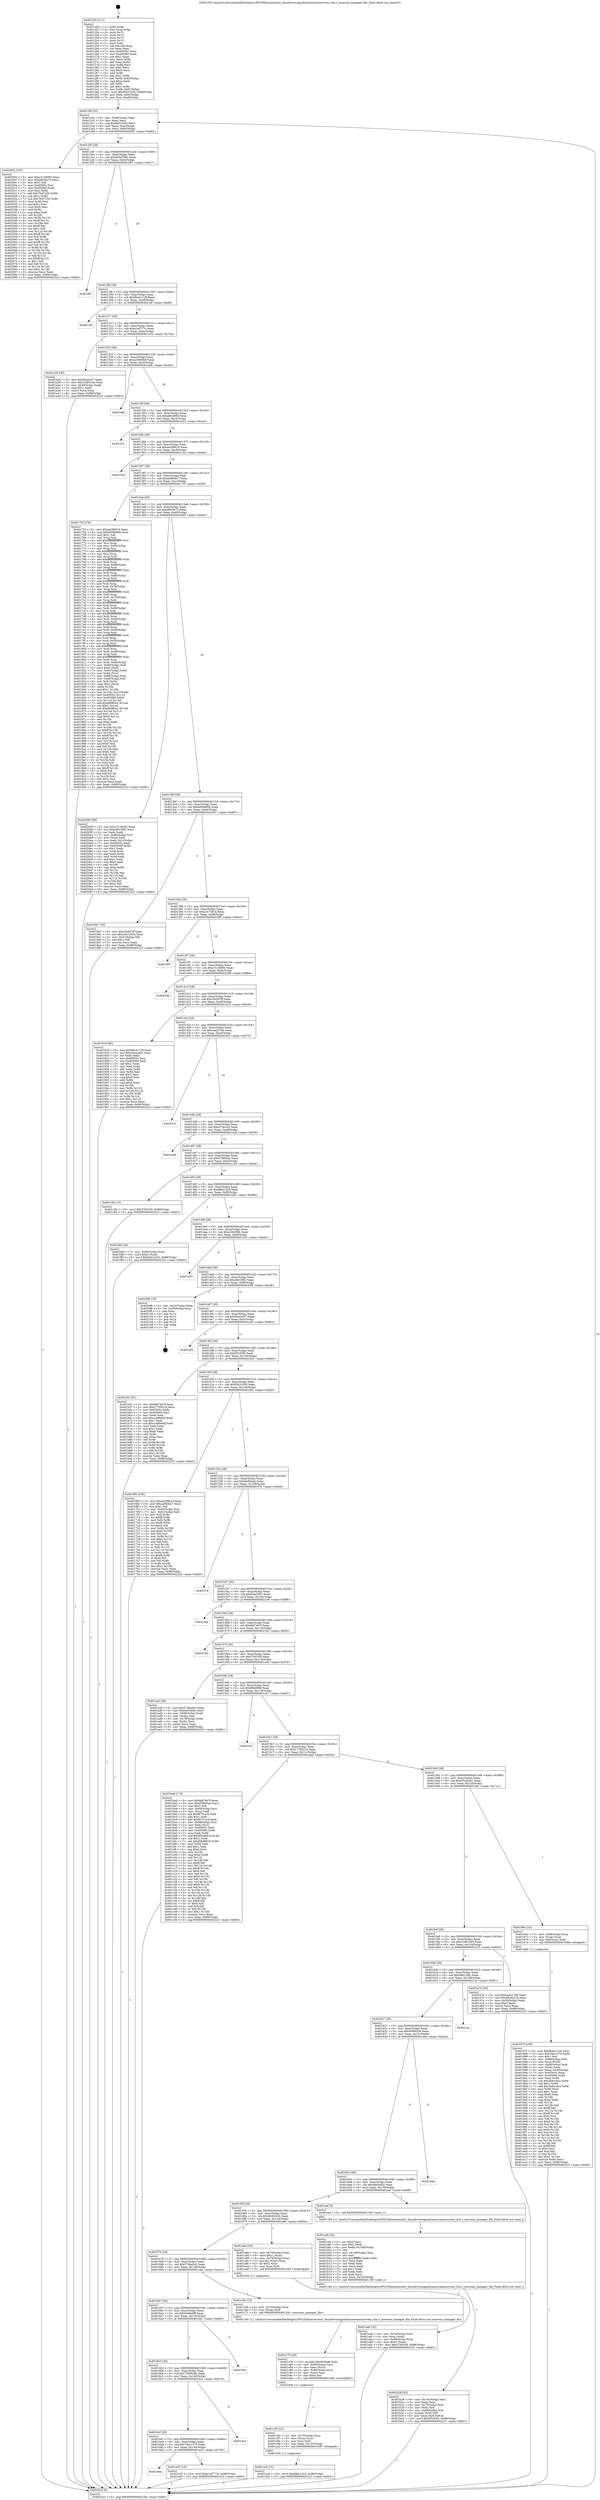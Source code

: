 digraph "0x401250" {
  label = "0x401250 (/mnt/c/Users/mathe/Desktop/tcc/POCII/binaries/extr_linuxdriversgpudrmnouveaunouveau_ttm.c_nouveau_manager_fini_Final-ollvm.out::main(0))"
  labelloc = "t"
  node[shape=record]

  Entry [label="",width=0.3,height=0.3,shape=circle,fillcolor=black,style=filled]
  "0x4012bf" [label="{
     0x4012bf [32]\l
     | [instrs]\l
     &nbsp;&nbsp;0x4012bf \<+6\>: mov -0x98(%rbp),%eax\l
     &nbsp;&nbsp;0x4012c5 \<+2\>: mov %eax,%ecx\l
     &nbsp;&nbsp;0x4012c7 \<+6\>: sub $0x8ef14202,%ecx\l
     &nbsp;&nbsp;0x4012cd \<+6\>: mov %eax,-0xac(%rbp)\l
     &nbsp;&nbsp;0x4012d3 \<+6\>: mov %ecx,-0xb0(%rbp)\l
     &nbsp;&nbsp;0x4012d9 \<+6\>: je 0000000000402002 \<main+0xdb2\>\l
  }"]
  "0x402002" [label="{
     0x402002 [147]\l
     | [instrs]\l
     &nbsp;&nbsp;0x402002 \<+5\>: mov $0xc3134085,%eax\l
     &nbsp;&nbsp;0x402007 \<+5\>: mov $0xafe03e73,%ecx\l
     &nbsp;&nbsp;0x40200c \<+2\>: mov $0x1,%dl\l
     &nbsp;&nbsp;0x40200e \<+7\>: mov 0x40505c,%esi\l
     &nbsp;&nbsp;0x402015 \<+7\>: mov 0x405060,%edi\l
     &nbsp;&nbsp;0x40201c \<+3\>: mov %esi,%r8d\l
     &nbsp;&nbsp;0x40201f \<+7\>: add $0x7fc67250,%r8d\l
     &nbsp;&nbsp;0x402026 \<+4\>: sub $0x1,%r8d\l
     &nbsp;&nbsp;0x40202a \<+7\>: sub $0x7fc67250,%r8d\l
     &nbsp;&nbsp;0x402031 \<+4\>: imul %r8d,%esi\l
     &nbsp;&nbsp;0x402035 \<+3\>: and $0x1,%esi\l
     &nbsp;&nbsp;0x402038 \<+3\>: cmp $0x0,%esi\l
     &nbsp;&nbsp;0x40203b \<+4\>: sete %r9b\l
     &nbsp;&nbsp;0x40203f \<+3\>: cmp $0xa,%edi\l
     &nbsp;&nbsp;0x402042 \<+4\>: setl %r10b\l
     &nbsp;&nbsp;0x402046 \<+3\>: mov %r9b,%r11b\l
     &nbsp;&nbsp;0x402049 \<+4\>: xor $0xff,%r11b\l
     &nbsp;&nbsp;0x40204d \<+3\>: mov %r10b,%bl\l
     &nbsp;&nbsp;0x402050 \<+3\>: xor $0xff,%bl\l
     &nbsp;&nbsp;0x402053 \<+3\>: xor $0x1,%dl\l
     &nbsp;&nbsp;0x402056 \<+3\>: mov %r11b,%r14b\l
     &nbsp;&nbsp;0x402059 \<+4\>: and $0xff,%r14b\l
     &nbsp;&nbsp;0x40205d \<+3\>: and %dl,%r9b\l
     &nbsp;&nbsp;0x402060 \<+3\>: mov %bl,%r15b\l
     &nbsp;&nbsp;0x402063 \<+4\>: and $0xff,%r15b\l
     &nbsp;&nbsp;0x402067 \<+3\>: and %dl,%r10b\l
     &nbsp;&nbsp;0x40206a \<+3\>: or %r9b,%r14b\l
     &nbsp;&nbsp;0x40206d \<+3\>: or %r10b,%r15b\l
     &nbsp;&nbsp;0x402070 \<+3\>: xor %r15b,%r14b\l
     &nbsp;&nbsp;0x402073 \<+3\>: or %bl,%r11b\l
     &nbsp;&nbsp;0x402076 \<+4\>: xor $0xff,%r11b\l
     &nbsp;&nbsp;0x40207a \<+3\>: or $0x1,%dl\l
     &nbsp;&nbsp;0x40207d \<+3\>: and %dl,%r11b\l
     &nbsp;&nbsp;0x402080 \<+3\>: or %r11b,%r14b\l
     &nbsp;&nbsp;0x402083 \<+4\>: test $0x1,%r14b\l
     &nbsp;&nbsp;0x402087 \<+3\>: cmovne %ecx,%eax\l
     &nbsp;&nbsp;0x40208a \<+6\>: mov %eax,-0x98(%rbp)\l
     &nbsp;&nbsp;0x402090 \<+5\>: jmp 0000000000402223 \<main+0xfd3\>\l
  }"]
  "0x4012df" [label="{
     0x4012df [28]\l
     | [instrs]\l
     &nbsp;&nbsp;0x4012df \<+5\>: jmp 00000000004012e4 \<main+0x94\>\l
     &nbsp;&nbsp;0x4012e4 \<+6\>: mov -0xac(%rbp),%eax\l
     &nbsp;&nbsp;0x4012ea \<+5\>: sub $0x945d780c,%eax\l
     &nbsp;&nbsp;0x4012ef \<+6\>: mov %eax,-0xb4(%rbp)\l
     &nbsp;&nbsp;0x4012f5 \<+6\>: je 0000000000401f67 \<main+0xd17\>\l
  }"]
  Exit [label="",width=0.3,height=0.3,shape=circle,fillcolor=black,style=filled,peripheries=2]
  "0x401f67" [label="{
     0x401f67\l
  }", style=dashed]
  "0x4012fb" [label="{
     0x4012fb [28]\l
     | [instrs]\l
     &nbsp;&nbsp;0x4012fb \<+5\>: jmp 0000000000401300 \<main+0xb0\>\l
     &nbsp;&nbsp;0x401300 \<+6\>: mov -0xac(%rbp),%eax\l
     &nbsp;&nbsp;0x401306 \<+5\>: sub $0x9be41128,%eax\l
     &nbsp;&nbsp;0x40130b \<+6\>: mov %eax,-0xb8(%rbp)\l
     &nbsp;&nbsp;0x401311 \<+6\>: je 000000000040214f \<main+0xeff\>\l
  }"]
  "0x401ca8" [label="{
     0x401ca8 [15]\l
     | [instrs]\l
     &nbsp;&nbsp;0x401ca8 \<+10\>: movl $0xd8dc12c5,-0x98(%rbp)\l
     &nbsp;&nbsp;0x401cb2 \<+5\>: jmp 0000000000402223 \<main+0xfd3\>\l
  }"]
  "0x40214f" [label="{
     0x40214f\l
  }", style=dashed]
  "0x401317" [label="{
     0x401317 [28]\l
     | [instrs]\l
     &nbsp;&nbsp;0x401317 \<+5\>: jmp 000000000040131c \<main+0xcc\>\l
     &nbsp;&nbsp;0x40131c \<+6\>: mov -0xac(%rbp),%eax\l
     &nbsp;&nbsp;0x401322 \<+5\>: sub $0xa1ef777e,%eax\l
     &nbsp;&nbsp;0x401327 \<+6\>: mov %eax,-0xbc(%rbp)\l
     &nbsp;&nbsp;0x40132d \<+6\>: je 0000000000401a34 \<main+0x7e4\>\l
  }"]
  "0x401c93" [label="{
     0x401c93 [21]\l
     | [instrs]\l
     &nbsp;&nbsp;0x401c93 \<+4\>: mov -0x70(%rbp),%rcx\l
     &nbsp;&nbsp;0x401c97 \<+3\>: mov (%rcx),%rcx\l
     &nbsp;&nbsp;0x401c9a \<+3\>: mov %rcx,%rdi\l
     &nbsp;&nbsp;0x401c9d \<+6\>: mov %eax,-0x150(%rbp)\l
     &nbsp;&nbsp;0x401ca3 \<+5\>: call 0000000000401030 \<free@plt\>\l
     | [calls]\l
     &nbsp;&nbsp;0x401030 \{1\} (unknown)\l
  }"]
  "0x401a34" [label="{
     0x401a34 [30]\l
     | [instrs]\l
     &nbsp;&nbsp;0x401a34 \<+5\>: mov $0xf3a2dc57,%eax\l
     &nbsp;&nbsp;0x401a39 \<+5\>: mov $0x31d81644,%ecx\l
     &nbsp;&nbsp;0x401a3e \<+3\>: mov -0x30(%rbp),%edx\l
     &nbsp;&nbsp;0x401a41 \<+3\>: cmp $0x1,%edx\l
     &nbsp;&nbsp;0x401a44 \<+3\>: cmovl %ecx,%eax\l
     &nbsp;&nbsp;0x401a47 \<+6\>: mov %eax,-0x98(%rbp)\l
     &nbsp;&nbsp;0x401a4d \<+5\>: jmp 0000000000402223 \<main+0xfd3\>\l
  }"]
  "0x401333" [label="{
     0x401333 [28]\l
     | [instrs]\l
     &nbsp;&nbsp;0x401333 \<+5\>: jmp 0000000000401338 \<main+0xe8\>\l
     &nbsp;&nbsp;0x401338 \<+6\>: mov -0xac(%rbp),%eax\l
     &nbsp;&nbsp;0x40133e \<+5\>: sub $0xa25606b6,%eax\l
     &nbsp;&nbsp;0x401343 \<+6\>: mov %eax,-0xc0(%rbp)\l
     &nbsp;&nbsp;0x401349 \<+6\>: je 0000000000401eb6 \<main+0xc66\>\l
  }"]
  "0x401c76" [label="{
     0x401c76 [29]\l
     | [instrs]\l
     &nbsp;&nbsp;0x401c76 \<+10\>: movabs $0x4030d6,%rdi\l
     &nbsp;&nbsp;0x401c80 \<+4\>: mov -0x60(%rbp),%rcx\l
     &nbsp;&nbsp;0x401c84 \<+2\>: mov %eax,(%rcx)\l
     &nbsp;&nbsp;0x401c86 \<+4\>: mov -0x60(%rbp),%rcx\l
     &nbsp;&nbsp;0x401c8a \<+2\>: mov (%rcx),%esi\l
     &nbsp;&nbsp;0x401c8c \<+2\>: mov $0x0,%al\l
     &nbsp;&nbsp;0x401c8e \<+5\>: call 0000000000401040 \<printf@plt\>\l
     | [calls]\l
     &nbsp;&nbsp;0x401040 \{1\} (unknown)\l
  }"]
  "0x401eb6" [label="{
     0x401eb6\l
  }", style=dashed]
  "0x40134f" [label="{
     0x40134f [28]\l
     | [instrs]\l
     &nbsp;&nbsp;0x40134f \<+5\>: jmp 0000000000401354 \<main+0x104\>\l
     &nbsp;&nbsp;0x401354 \<+6\>: mov -0xac(%rbp),%eax\l
     &nbsp;&nbsp;0x40135a \<+5\>: sub $0xa8fcb884,%eax\l
     &nbsp;&nbsp;0x40135f \<+6\>: mov %eax,-0xc4(%rbp)\l
     &nbsp;&nbsp;0x401365 \<+6\>: je 0000000000401d12 \<main+0xac2\>\l
  }"]
  "0x401b28" [label="{
     0x401b28 [42]\l
     | [instrs]\l
     &nbsp;&nbsp;0x401b28 \<+6\>: mov -0x14c(%rbp),%ecx\l
     &nbsp;&nbsp;0x401b2e \<+3\>: imul %eax,%ecx\l
     &nbsp;&nbsp;0x401b31 \<+4\>: mov -0x70(%rbp),%r8\l
     &nbsp;&nbsp;0x401b35 \<+3\>: mov (%r8),%r8\l
     &nbsp;&nbsp;0x401b38 \<+4\>: mov -0x68(%rbp),%r9\l
     &nbsp;&nbsp;0x401b3c \<+3\>: movslq (%r9),%r9\l
     &nbsp;&nbsp;0x401b3f \<+4\>: mov %ecx,(%r8,%r9,4)\l
     &nbsp;&nbsp;0x401b43 \<+10\>: movl $0xf3f165f3,-0x98(%rbp)\l
     &nbsp;&nbsp;0x401b4d \<+5\>: jmp 0000000000402223 \<main+0xfd3\>\l
  }"]
  "0x401d12" [label="{
     0x401d12\l
  }", style=dashed]
  "0x40136b" [label="{
     0x40136b [28]\l
     | [instrs]\l
     &nbsp;&nbsp;0x40136b \<+5\>: jmp 0000000000401370 \<main+0x120\>\l
     &nbsp;&nbsp;0x401370 \<+6\>: mov -0xac(%rbp),%eax\l
     &nbsp;&nbsp;0x401376 \<+5\>: sub $0xaa298619,%eax\l
     &nbsp;&nbsp;0x40137b \<+6\>: mov %eax,-0xc8(%rbp)\l
     &nbsp;&nbsp;0x401381 \<+6\>: je 000000000040210a \<main+0xeba\>\l
  }"]
  "0x401af4" [label="{
     0x401af4 [52]\l
     | [instrs]\l
     &nbsp;&nbsp;0x401af4 \<+2\>: xor %ecx,%ecx\l
     &nbsp;&nbsp;0x401af6 \<+5\>: mov $0x2,%edx\l
     &nbsp;&nbsp;0x401afb \<+6\>: mov %edx,-0x148(%rbp)\l
     &nbsp;&nbsp;0x401b01 \<+1\>: cltd\l
     &nbsp;&nbsp;0x401b02 \<+6\>: mov -0x148(%rbp),%esi\l
     &nbsp;&nbsp;0x401b08 \<+2\>: idiv %esi\l
     &nbsp;&nbsp;0x401b0a \<+6\>: imul $0xfffffffe,%edx,%edx\l
     &nbsp;&nbsp;0x401b10 \<+2\>: mov %ecx,%edi\l
     &nbsp;&nbsp;0x401b12 \<+2\>: sub %edx,%edi\l
     &nbsp;&nbsp;0x401b14 \<+2\>: mov %ecx,%edx\l
     &nbsp;&nbsp;0x401b16 \<+3\>: sub $0x1,%edx\l
     &nbsp;&nbsp;0x401b19 \<+2\>: add %edx,%edi\l
     &nbsp;&nbsp;0x401b1b \<+2\>: sub %edi,%ecx\l
     &nbsp;&nbsp;0x401b1d \<+6\>: mov %ecx,-0x14c(%rbp)\l
     &nbsp;&nbsp;0x401b23 \<+5\>: call 0000000000401160 \<next_i\>\l
     | [calls]\l
     &nbsp;&nbsp;0x401160 \{1\} (/mnt/c/Users/mathe/Desktop/tcc/POCII/binaries/extr_linuxdriversgpudrmnouveaunouveau_ttm.c_nouveau_manager_fini_Final-ollvm.out::next_i)\l
  }"]
  "0x40210a" [label="{
     0x40210a\l
  }", style=dashed]
  "0x401387" [label="{
     0x401387 [28]\l
     | [instrs]\l
     &nbsp;&nbsp;0x401387 \<+5\>: jmp 000000000040138c \<main+0x13c\>\l
     &nbsp;&nbsp;0x40138c \<+6\>: mov -0xac(%rbp),%eax\l
     &nbsp;&nbsp;0x401392 \<+5\>: sub $0xaa9b5bc7,%eax\l
     &nbsp;&nbsp;0x401397 \<+6\>: mov %eax,-0xcc(%rbp)\l
     &nbsp;&nbsp;0x40139d \<+6\>: je 000000000040175f \<main+0x50f\>\l
  }"]
  "0x401aab" [label="{
     0x401aab [32]\l
     | [instrs]\l
     &nbsp;&nbsp;0x401aab \<+4\>: mov -0x70(%rbp),%rdi\l
     &nbsp;&nbsp;0x401aaf \<+3\>: mov %rax,(%rdi)\l
     &nbsp;&nbsp;0x401ab2 \<+4\>: mov -0x68(%rbp),%rax\l
     &nbsp;&nbsp;0x401ab6 \<+6\>: movl $0x0,(%rax)\l
     &nbsp;&nbsp;0x401abc \<+10\>: movl $0x37b5330,-0x98(%rbp)\l
     &nbsp;&nbsp;0x401ac6 \<+5\>: jmp 0000000000402223 \<main+0xfd3\>\l
  }"]
  "0x40175f" [label="{
     0x40175f [376]\l
     | [instrs]\l
     &nbsp;&nbsp;0x40175f \<+5\>: mov $0xaa298619,%eax\l
     &nbsp;&nbsp;0x401764 \<+5\>: mov $0xb609e806,%ecx\l
     &nbsp;&nbsp;0x401769 \<+2\>: mov $0x1,%dl\l
     &nbsp;&nbsp;0x40176b \<+3\>: mov %rsp,%rsi\l
     &nbsp;&nbsp;0x40176e \<+4\>: add $0xfffffffffffffff0,%rsi\l
     &nbsp;&nbsp;0x401772 \<+3\>: mov %rsi,%rsp\l
     &nbsp;&nbsp;0x401775 \<+7\>: mov %rsi,-0x90(%rbp)\l
     &nbsp;&nbsp;0x40177c \<+3\>: mov %rsp,%rsi\l
     &nbsp;&nbsp;0x40177f \<+4\>: add $0xfffffffffffffff0,%rsi\l
     &nbsp;&nbsp;0x401783 \<+3\>: mov %rsi,%rsp\l
     &nbsp;&nbsp;0x401786 \<+3\>: mov %rsp,%rdi\l
     &nbsp;&nbsp;0x401789 \<+4\>: add $0xfffffffffffffff0,%rdi\l
     &nbsp;&nbsp;0x40178d \<+3\>: mov %rdi,%rsp\l
     &nbsp;&nbsp;0x401790 \<+7\>: mov %rdi,-0x88(%rbp)\l
     &nbsp;&nbsp;0x401797 \<+3\>: mov %rsp,%rdi\l
     &nbsp;&nbsp;0x40179a \<+4\>: add $0xfffffffffffffff0,%rdi\l
     &nbsp;&nbsp;0x40179e \<+3\>: mov %rdi,%rsp\l
     &nbsp;&nbsp;0x4017a1 \<+4\>: mov %rdi,-0x80(%rbp)\l
     &nbsp;&nbsp;0x4017a5 \<+3\>: mov %rsp,%rdi\l
     &nbsp;&nbsp;0x4017a8 \<+4\>: add $0xfffffffffffffff0,%rdi\l
     &nbsp;&nbsp;0x4017ac \<+3\>: mov %rdi,%rsp\l
     &nbsp;&nbsp;0x4017af \<+4\>: mov %rdi,-0x78(%rbp)\l
     &nbsp;&nbsp;0x4017b3 \<+3\>: mov %rsp,%rdi\l
     &nbsp;&nbsp;0x4017b6 \<+4\>: add $0xfffffffffffffff0,%rdi\l
     &nbsp;&nbsp;0x4017ba \<+3\>: mov %rdi,%rsp\l
     &nbsp;&nbsp;0x4017bd \<+4\>: mov %rdi,-0x70(%rbp)\l
     &nbsp;&nbsp;0x4017c1 \<+3\>: mov %rsp,%rdi\l
     &nbsp;&nbsp;0x4017c4 \<+4\>: add $0xfffffffffffffff0,%rdi\l
     &nbsp;&nbsp;0x4017c8 \<+3\>: mov %rdi,%rsp\l
     &nbsp;&nbsp;0x4017cb \<+4\>: mov %rdi,-0x68(%rbp)\l
     &nbsp;&nbsp;0x4017cf \<+3\>: mov %rsp,%rdi\l
     &nbsp;&nbsp;0x4017d2 \<+4\>: add $0xfffffffffffffff0,%rdi\l
     &nbsp;&nbsp;0x4017d6 \<+3\>: mov %rdi,%rsp\l
     &nbsp;&nbsp;0x4017d9 \<+4\>: mov %rdi,-0x60(%rbp)\l
     &nbsp;&nbsp;0x4017dd \<+3\>: mov %rsp,%rdi\l
     &nbsp;&nbsp;0x4017e0 \<+4\>: add $0xfffffffffffffff0,%rdi\l
     &nbsp;&nbsp;0x4017e4 \<+3\>: mov %rdi,%rsp\l
     &nbsp;&nbsp;0x4017e7 \<+4\>: mov %rdi,-0x58(%rbp)\l
     &nbsp;&nbsp;0x4017eb \<+3\>: mov %rsp,%rdi\l
     &nbsp;&nbsp;0x4017ee \<+4\>: add $0xfffffffffffffff0,%rdi\l
     &nbsp;&nbsp;0x4017f2 \<+3\>: mov %rdi,%rsp\l
     &nbsp;&nbsp;0x4017f5 \<+4\>: mov %rdi,-0x50(%rbp)\l
     &nbsp;&nbsp;0x4017f9 \<+3\>: mov %rsp,%rdi\l
     &nbsp;&nbsp;0x4017fc \<+4\>: add $0xfffffffffffffff0,%rdi\l
     &nbsp;&nbsp;0x401800 \<+3\>: mov %rdi,%rsp\l
     &nbsp;&nbsp;0x401803 \<+4\>: mov %rdi,-0x48(%rbp)\l
     &nbsp;&nbsp;0x401807 \<+3\>: mov %rsp,%rdi\l
     &nbsp;&nbsp;0x40180a \<+4\>: add $0xfffffffffffffff0,%rdi\l
     &nbsp;&nbsp;0x40180e \<+3\>: mov %rdi,%rsp\l
     &nbsp;&nbsp;0x401811 \<+4\>: mov %rdi,-0x40(%rbp)\l
     &nbsp;&nbsp;0x401815 \<+7\>: mov -0x90(%rbp),%rdi\l
     &nbsp;&nbsp;0x40181c \<+6\>: movl $0x0,(%rdi)\l
     &nbsp;&nbsp;0x401822 \<+7\>: mov -0x9c(%rbp),%r8d\l
     &nbsp;&nbsp;0x401829 \<+3\>: mov %r8d,(%rsi)\l
     &nbsp;&nbsp;0x40182c \<+7\>: mov -0x88(%rbp),%rdi\l
     &nbsp;&nbsp;0x401833 \<+7\>: mov -0xa8(%rbp),%r9\l
     &nbsp;&nbsp;0x40183a \<+3\>: mov %r9,(%rdi)\l
     &nbsp;&nbsp;0x40183d \<+3\>: cmpl $0x2,(%rsi)\l
     &nbsp;&nbsp;0x401840 \<+4\>: setne %r10b\l
     &nbsp;&nbsp;0x401844 \<+4\>: and $0x1,%r10b\l
     &nbsp;&nbsp;0x401848 \<+4\>: mov %r10b,-0x31(%rbp)\l
     &nbsp;&nbsp;0x40184c \<+8\>: mov 0x40505c,%r11d\l
     &nbsp;&nbsp;0x401854 \<+7\>: mov 0x405060,%ebx\l
     &nbsp;&nbsp;0x40185b \<+3\>: mov %r11d,%r14d\l
     &nbsp;&nbsp;0x40185e \<+7\>: add $0xd90ff2e2,%r14d\l
     &nbsp;&nbsp;0x401865 \<+4\>: sub $0x1,%r14d\l
     &nbsp;&nbsp;0x401869 \<+7\>: sub $0xd90ff2e2,%r14d\l
     &nbsp;&nbsp;0x401870 \<+4\>: imul %r14d,%r11d\l
     &nbsp;&nbsp;0x401874 \<+4\>: and $0x1,%r11d\l
     &nbsp;&nbsp;0x401878 \<+4\>: cmp $0x0,%r11d\l
     &nbsp;&nbsp;0x40187c \<+4\>: sete %r10b\l
     &nbsp;&nbsp;0x401880 \<+3\>: cmp $0xa,%ebx\l
     &nbsp;&nbsp;0x401883 \<+4\>: setl %r15b\l
     &nbsp;&nbsp;0x401887 \<+3\>: mov %r10b,%r12b\l
     &nbsp;&nbsp;0x40188a \<+4\>: xor $0xff,%r12b\l
     &nbsp;&nbsp;0x40188e \<+3\>: mov %r15b,%r13b\l
     &nbsp;&nbsp;0x401891 \<+4\>: xor $0xff,%r13b\l
     &nbsp;&nbsp;0x401895 \<+3\>: xor $0x0,%dl\l
     &nbsp;&nbsp;0x401898 \<+3\>: mov %r12b,%sil\l
     &nbsp;&nbsp;0x40189b \<+4\>: and $0x0,%sil\l
     &nbsp;&nbsp;0x40189f \<+3\>: and %dl,%r10b\l
     &nbsp;&nbsp;0x4018a2 \<+3\>: mov %r13b,%dil\l
     &nbsp;&nbsp;0x4018a5 \<+4\>: and $0x0,%dil\l
     &nbsp;&nbsp;0x4018a9 \<+3\>: and %dl,%r15b\l
     &nbsp;&nbsp;0x4018ac \<+3\>: or %r10b,%sil\l
     &nbsp;&nbsp;0x4018af \<+3\>: or %r15b,%dil\l
     &nbsp;&nbsp;0x4018b2 \<+3\>: xor %dil,%sil\l
     &nbsp;&nbsp;0x4018b5 \<+3\>: or %r13b,%r12b\l
     &nbsp;&nbsp;0x4018b8 \<+4\>: xor $0xff,%r12b\l
     &nbsp;&nbsp;0x4018bc \<+3\>: or $0x0,%dl\l
     &nbsp;&nbsp;0x4018bf \<+3\>: and %dl,%r12b\l
     &nbsp;&nbsp;0x4018c2 \<+3\>: or %r12b,%sil\l
     &nbsp;&nbsp;0x4018c5 \<+4\>: test $0x1,%sil\l
     &nbsp;&nbsp;0x4018c9 \<+3\>: cmovne %ecx,%eax\l
     &nbsp;&nbsp;0x4018cc \<+6\>: mov %eax,-0x98(%rbp)\l
     &nbsp;&nbsp;0x4018d2 \<+5\>: jmp 0000000000402223 \<main+0xfd3\>\l
  }"]
  "0x4013a3" [label="{
     0x4013a3 [28]\l
     | [instrs]\l
     &nbsp;&nbsp;0x4013a3 \<+5\>: jmp 00000000004013a8 \<main+0x158\>\l
     &nbsp;&nbsp;0x4013a8 \<+6\>: mov -0xac(%rbp),%eax\l
     &nbsp;&nbsp;0x4013ae \<+5\>: sub $0xafe03e73,%eax\l
     &nbsp;&nbsp;0x4013b3 \<+6\>: mov %eax,-0xd0(%rbp)\l
     &nbsp;&nbsp;0x4013b9 \<+6\>: je 0000000000402095 \<main+0xe45\>\l
  }"]
  "0x4016eb" [label="{
     0x4016eb\l
  }", style=dashed]
  "0x402095" [label="{
     0x402095 [99]\l
     | [instrs]\l
     &nbsp;&nbsp;0x402095 \<+5\>: mov $0xc3134085,%eax\l
     &nbsp;&nbsp;0x40209a \<+5\>: mov $0xe9d1f6f2,%ecx\l
     &nbsp;&nbsp;0x40209f \<+2\>: xor %edx,%edx\l
     &nbsp;&nbsp;0x4020a1 \<+7\>: mov -0x90(%rbp),%rsi\l
     &nbsp;&nbsp;0x4020a8 \<+2\>: mov (%rsi),%edi\l
     &nbsp;&nbsp;0x4020aa \<+3\>: mov %edi,-0x2c(%rbp)\l
     &nbsp;&nbsp;0x4020ad \<+7\>: mov 0x40505c,%edi\l
     &nbsp;&nbsp;0x4020b4 \<+8\>: mov 0x405060,%r8d\l
     &nbsp;&nbsp;0x4020bc \<+3\>: sub $0x1,%edx\l
     &nbsp;&nbsp;0x4020bf \<+3\>: mov %edi,%r9d\l
     &nbsp;&nbsp;0x4020c2 \<+3\>: add %edx,%r9d\l
     &nbsp;&nbsp;0x4020c5 \<+4\>: imul %r9d,%edi\l
     &nbsp;&nbsp;0x4020c9 \<+3\>: and $0x1,%edi\l
     &nbsp;&nbsp;0x4020cc \<+3\>: cmp $0x0,%edi\l
     &nbsp;&nbsp;0x4020cf \<+4\>: sete %r10b\l
     &nbsp;&nbsp;0x4020d3 \<+4\>: cmp $0xa,%r8d\l
     &nbsp;&nbsp;0x4020d7 \<+4\>: setl %r11b\l
     &nbsp;&nbsp;0x4020db \<+3\>: mov %r10b,%bl\l
     &nbsp;&nbsp;0x4020de \<+3\>: and %r11b,%bl\l
     &nbsp;&nbsp;0x4020e1 \<+3\>: xor %r11b,%r10b\l
     &nbsp;&nbsp;0x4020e4 \<+3\>: or %r10b,%bl\l
     &nbsp;&nbsp;0x4020e7 \<+3\>: test $0x1,%bl\l
     &nbsp;&nbsp;0x4020ea \<+3\>: cmovne %ecx,%eax\l
     &nbsp;&nbsp;0x4020ed \<+6\>: mov %eax,-0x98(%rbp)\l
     &nbsp;&nbsp;0x4020f3 \<+5\>: jmp 0000000000402223 \<main+0xfd3\>\l
  }"]
  "0x4013bf" [label="{
     0x4013bf [28]\l
     | [instrs]\l
     &nbsp;&nbsp;0x4013bf \<+5\>: jmp 00000000004013c4 \<main+0x174\>\l
     &nbsp;&nbsp;0x4013c4 \<+6\>: mov -0xac(%rbp),%eax\l
     &nbsp;&nbsp;0x4013ca \<+5\>: sub $0xb609e806,%eax\l
     &nbsp;&nbsp;0x4013cf \<+6\>: mov %eax,-0xd4(%rbp)\l
     &nbsp;&nbsp;0x4013d5 \<+6\>: je 00000000004018d7 \<main+0x687\>\l
  }"]
  "0x401a25" [label="{
     0x401a25 [15]\l
     | [instrs]\l
     &nbsp;&nbsp;0x401a25 \<+10\>: movl $0xa1ef777e,-0x98(%rbp)\l
     &nbsp;&nbsp;0x401a2f \<+5\>: jmp 0000000000402223 \<main+0xfd3\>\l
  }"]
  "0x4018d7" [label="{
     0x4018d7 [30]\l
     | [instrs]\l
     &nbsp;&nbsp;0x4018d7 \<+5\>: mov $0xc5a507ff,%eax\l
     &nbsp;&nbsp;0x4018dc \<+5\>: mov $0xc247281b,%ecx\l
     &nbsp;&nbsp;0x4018e1 \<+3\>: mov -0x31(%rbp),%dl\l
     &nbsp;&nbsp;0x4018e4 \<+3\>: test $0x1,%dl\l
     &nbsp;&nbsp;0x4018e7 \<+3\>: cmovne %ecx,%eax\l
     &nbsp;&nbsp;0x4018ea \<+6\>: mov %eax,-0x98(%rbp)\l
     &nbsp;&nbsp;0x4018f0 \<+5\>: jmp 0000000000402223 \<main+0xfd3\>\l
  }"]
  "0x4013db" [label="{
     0x4013db [28]\l
     | [instrs]\l
     &nbsp;&nbsp;0x4013db \<+5\>: jmp 00000000004013e0 \<main+0x190\>\l
     &nbsp;&nbsp;0x4013e0 \<+6\>: mov -0xac(%rbp),%eax\l
     &nbsp;&nbsp;0x4013e6 \<+5\>: sub $0xc247281b,%eax\l
     &nbsp;&nbsp;0x4013eb \<+6\>: mov %eax,-0xd8(%rbp)\l
     &nbsp;&nbsp;0x4013f1 \<+6\>: je 00000000004018f5 \<main+0x6a5\>\l
  }"]
  "0x4016cf" [label="{
     0x4016cf [28]\l
     | [instrs]\l
     &nbsp;&nbsp;0x4016cf \<+5\>: jmp 00000000004016d4 \<main+0x484\>\l
     &nbsp;&nbsp;0x4016d4 \<+6\>: mov -0xac(%rbp),%eax\l
     &nbsp;&nbsp;0x4016da \<+5\>: sub $0x7dac1575,%eax\l
     &nbsp;&nbsp;0x4016df \<+6\>: mov %eax,-0x144(%rbp)\l
     &nbsp;&nbsp;0x4016e5 \<+6\>: je 0000000000401a25 \<main+0x7d5\>\l
  }"]
  "0x4018f5" [label="{
     0x4018f5\l
  }", style=dashed]
  "0x4013f7" [label="{
     0x4013f7 [28]\l
     | [instrs]\l
     &nbsp;&nbsp;0x4013f7 \<+5\>: jmp 00000000004013fc \<main+0x1ac\>\l
     &nbsp;&nbsp;0x4013fc \<+6\>: mov -0xac(%rbp),%eax\l
     &nbsp;&nbsp;0x401402 \<+5\>: sub $0xc3134085,%eax\l
     &nbsp;&nbsp;0x401407 \<+6\>: mov %eax,-0xdc(%rbp)\l
     &nbsp;&nbsp;0x40140d \<+6\>: je 000000000040220b \<main+0xfbb\>\l
  }"]
  "0x401dcd" [label="{
     0x401dcd\l
  }", style=dashed]
  "0x40220b" [label="{
     0x40220b\l
  }", style=dashed]
  "0x401413" [label="{
     0x401413 [28]\l
     | [instrs]\l
     &nbsp;&nbsp;0x401413 \<+5\>: jmp 0000000000401418 \<main+0x1c8\>\l
     &nbsp;&nbsp;0x401418 \<+6\>: mov -0xac(%rbp),%eax\l
     &nbsp;&nbsp;0x40141e \<+5\>: sub $0xc5a507ff,%eax\l
     &nbsp;&nbsp;0x401423 \<+6\>: mov %eax,-0xe0(%rbp)\l
     &nbsp;&nbsp;0x401429 \<+6\>: je 0000000000401916 \<main+0x6c6\>\l
  }"]
  "0x4016b3" [label="{
     0x4016b3 [28]\l
     | [instrs]\l
     &nbsp;&nbsp;0x4016b3 \<+5\>: jmp 00000000004016b8 \<main+0x468\>\l
     &nbsp;&nbsp;0x4016b8 \<+6\>: mov -0xac(%rbp),%eax\l
     &nbsp;&nbsp;0x4016be \<+5\>: sub $0x73506c8b,%eax\l
     &nbsp;&nbsp;0x4016c3 \<+6\>: mov %eax,-0x140(%rbp)\l
     &nbsp;&nbsp;0x4016c9 \<+6\>: je 0000000000401dcd \<main+0xb7d\>\l
  }"]
  "0x401916" [label="{
     0x401916 [86]\l
     | [instrs]\l
     &nbsp;&nbsp;0x401916 \<+5\>: mov $0x9be41128,%eax\l
     &nbsp;&nbsp;0x40191b \<+5\>: mov $0x20ca2ed1,%ecx\l
     &nbsp;&nbsp;0x401920 \<+2\>: xor %edx,%edx\l
     &nbsp;&nbsp;0x401922 \<+7\>: mov 0x40505c,%esi\l
     &nbsp;&nbsp;0x401929 \<+7\>: mov 0x405060,%edi\l
     &nbsp;&nbsp;0x401930 \<+3\>: sub $0x1,%edx\l
     &nbsp;&nbsp;0x401933 \<+3\>: mov %esi,%r8d\l
     &nbsp;&nbsp;0x401936 \<+3\>: add %edx,%r8d\l
     &nbsp;&nbsp;0x401939 \<+4\>: imul %r8d,%esi\l
     &nbsp;&nbsp;0x40193d \<+3\>: and $0x1,%esi\l
     &nbsp;&nbsp;0x401940 \<+3\>: cmp $0x0,%esi\l
     &nbsp;&nbsp;0x401943 \<+4\>: sete %r9b\l
     &nbsp;&nbsp;0x401947 \<+3\>: cmp $0xa,%edi\l
     &nbsp;&nbsp;0x40194a \<+4\>: setl %r10b\l
     &nbsp;&nbsp;0x40194e \<+3\>: mov %r9b,%r11b\l
     &nbsp;&nbsp;0x401951 \<+3\>: and %r10b,%r11b\l
     &nbsp;&nbsp;0x401954 \<+3\>: xor %r10b,%r9b\l
     &nbsp;&nbsp;0x401957 \<+3\>: or %r9b,%r11b\l
     &nbsp;&nbsp;0x40195a \<+4\>: test $0x1,%r11b\l
     &nbsp;&nbsp;0x40195e \<+3\>: cmovne %ecx,%eax\l
     &nbsp;&nbsp;0x401961 \<+6\>: mov %eax,-0x98(%rbp)\l
     &nbsp;&nbsp;0x401967 \<+5\>: jmp 0000000000402223 \<main+0xfd3\>\l
  }"]
  "0x40142f" [label="{
     0x40142f [28]\l
     | [instrs]\l
     &nbsp;&nbsp;0x40142f \<+5\>: jmp 0000000000401434 \<main+0x1e4\>\l
     &nbsp;&nbsp;0x401434 \<+6\>: mov -0xac(%rbp),%eax\l
     &nbsp;&nbsp;0x40143a \<+5\>: sub $0xcaa227eb,%eax\l
     &nbsp;&nbsp;0x40143f \<+6\>: mov %eax,-0xe4(%rbp)\l
     &nbsp;&nbsp;0x401445 \<+6\>: je 0000000000401fc3 \<main+0xd73\>\l
  }"]
  "0x401fd2" [label="{
     0x401fd2\l
  }", style=dashed]
  "0x401fc3" [label="{
     0x401fc3\l
  }", style=dashed]
  "0x40144b" [label="{
     0x40144b [28]\l
     | [instrs]\l
     &nbsp;&nbsp;0x40144b \<+5\>: jmp 0000000000401450 \<main+0x200\>\l
     &nbsp;&nbsp;0x401450 \<+6\>: mov -0xac(%rbp),%eax\l
     &nbsp;&nbsp;0x401456 \<+5\>: sub $0xcf7de1a5,%eax\l
     &nbsp;&nbsp;0x40145b \<+6\>: mov %eax,-0xe8(%rbp)\l
     &nbsp;&nbsp;0x401461 \<+6\>: je 0000000000401da9 \<main+0xb59\>\l
  }"]
  "0x401697" [label="{
     0x401697 [28]\l
     | [instrs]\l
     &nbsp;&nbsp;0x401697 \<+5\>: jmp 000000000040169c \<main+0x44c\>\l
     &nbsp;&nbsp;0x40169c \<+6\>: mov -0xac(%rbp),%eax\l
     &nbsp;&nbsp;0x4016a2 \<+5\>: sub $0x6da6a0ff,%eax\l
     &nbsp;&nbsp;0x4016a7 \<+6\>: mov %eax,-0x13c(%rbp)\l
     &nbsp;&nbsp;0x4016ad \<+6\>: je 0000000000401fd2 \<main+0xd82\>\l
  }"]
  "0x401da9" [label="{
     0x401da9\l
  }", style=dashed]
  "0x401467" [label="{
     0x401467 [28]\l
     | [instrs]\l
     &nbsp;&nbsp;0x401467 \<+5\>: jmp 000000000040146c \<main+0x21c\>\l
     &nbsp;&nbsp;0x40146c \<+6\>: mov -0xac(%rbp),%eax\l
     &nbsp;&nbsp;0x401472 \<+5\>: sub $0xd7f695ae,%eax\l
     &nbsp;&nbsp;0x401477 \<+6\>: mov %eax,-0xec(%rbp)\l
     &nbsp;&nbsp;0x40147d \<+6\>: je 0000000000401c5b \<main+0xa0b\>\l
  }"]
  "0x401c6a" [label="{
     0x401c6a [12]\l
     | [instrs]\l
     &nbsp;&nbsp;0x401c6a \<+4\>: mov -0x70(%rbp),%rax\l
     &nbsp;&nbsp;0x401c6e \<+3\>: mov (%rax),%rdi\l
     &nbsp;&nbsp;0x401c71 \<+5\>: call 0000000000401240 \<nouveau_manager_fini\>\l
     | [calls]\l
     &nbsp;&nbsp;0x401240 \{1\} (/mnt/c/Users/mathe/Desktop/tcc/POCII/binaries/extr_linuxdriversgpudrmnouveaunouveau_ttm.c_nouveau_manager_fini_Final-ollvm.out::nouveau_manager_fini)\l
  }"]
  "0x401c5b" [label="{
     0x401c5b [15]\l
     | [instrs]\l
     &nbsp;&nbsp;0x401c5b \<+10\>: movl $0x37b5330,-0x98(%rbp)\l
     &nbsp;&nbsp;0x401c65 \<+5\>: jmp 0000000000402223 \<main+0xfd3\>\l
  }"]
  "0x401483" [label="{
     0x401483 [28]\l
     | [instrs]\l
     &nbsp;&nbsp;0x401483 \<+5\>: jmp 0000000000401488 \<main+0x238\>\l
     &nbsp;&nbsp;0x401488 \<+6\>: mov -0xac(%rbp),%eax\l
     &nbsp;&nbsp;0x40148e \<+5\>: sub $0xd8dc12c5,%eax\l
     &nbsp;&nbsp;0x401493 \<+6\>: mov %eax,-0xf0(%rbp)\l
     &nbsp;&nbsp;0x401499 \<+6\>: je 0000000000401fe6 \<main+0xd96\>\l
  }"]
  "0x40167b" [label="{
     0x40167b [28]\l
     | [instrs]\l
     &nbsp;&nbsp;0x40167b \<+5\>: jmp 0000000000401680 \<main+0x430\>\l
     &nbsp;&nbsp;0x401680 \<+6\>: mov -0xac(%rbp),%eax\l
     &nbsp;&nbsp;0x401686 \<+5\>: sub $0x574ba5e2,%eax\l
     &nbsp;&nbsp;0x40168b \<+6\>: mov %eax,-0x138(%rbp)\l
     &nbsp;&nbsp;0x401691 \<+6\>: je 0000000000401c6a \<main+0xa1a\>\l
  }"]
  "0x401fe6" [label="{
     0x401fe6 [28]\l
     | [instrs]\l
     &nbsp;&nbsp;0x401fe6 \<+7\>: mov -0x90(%rbp),%rax\l
     &nbsp;&nbsp;0x401fed \<+6\>: movl $0x0,(%rax)\l
     &nbsp;&nbsp;0x401ff3 \<+10\>: movl $0x8ef14202,-0x98(%rbp)\l
     &nbsp;&nbsp;0x401ffd \<+5\>: jmp 0000000000402223 \<main+0xfd3\>\l
  }"]
  "0x40149f" [label="{
     0x40149f [28]\l
     | [instrs]\l
     &nbsp;&nbsp;0x40149f \<+5\>: jmp 00000000004014a4 \<main+0x254\>\l
     &nbsp;&nbsp;0x4014a4 \<+6\>: mov -0xac(%rbp),%eax\l
     &nbsp;&nbsp;0x4014aa \<+5\>: sub $0xe20ef36b,%eax\l
     &nbsp;&nbsp;0x4014af \<+6\>: mov %eax,-0xf4(%rbp)\l
     &nbsp;&nbsp;0x4014b5 \<+6\>: je 0000000000401e23 \<main+0xbd3\>\l
  }"]
  "0x401a8e" [label="{
     0x401a8e [29]\l
     | [instrs]\l
     &nbsp;&nbsp;0x401a8e \<+4\>: mov -0x78(%rbp),%rax\l
     &nbsp;&nbsp;0x401a92 \<+6\>: movl $0x1,(%rax)\l
     &nbsp;&nbsp;0x401a98 \<+4\>: mov -0x78(%rbp),%rax\l
     &nbsp;&nbsp;0x401a9c \<+3\>: movslq (%rax),%rax\l
     &nbsp;&nbsp;0x401a9f \<+4\>: shl $0x2,%rax\l
     &nbsp;&nbsp;0x401aa3 \<+3\>: mov %rax,%rdi\l
     &nbsp;&nbsp;0x401aa6 \<+5\>: call 0000000000401050 \<malloc@plt\>\l
     | [calls]\l
     &nbsp;&nbsp;0x401050 \{1\} (unknown)\l
  }"]
  "0x401e23" [label="{
     0x401e23\l
  }", style=dashed]
  "0x4014bb" [label="{
     0x4014bb [28]\l
     | [instrs]\l
     &nbsp;&nbsp;0x4014bb \<+5\>: jmp 00000000004014c0 \<main+0x270\>\l
     &nbsp;&nbsp;0x4014c0 \<+6\>: mov -0xac(%rbp),%eax\l
     &nbsp;&nbsp;0x4014c6 \<+5\>: sub $0xe9d1f6f2,%eax\l
     &nbsp;&nbsp;0x4014cb \<+6\>: mov %eax,-0xf8(%rbp)\l
     &nbsp;&nbsp;0x4014d1 \<+6\>: je 00000000004020f8 \<main+0xea8\>\l
  }"]
  "0x40165f" [label="{
     0x40165f [28]\l
     | [instrs]\l
     &nbsp;&nbsp;0x40165f \<+5\>: jmp 0000000000401664 \<main+0x414\>\l
     &nbsp;&nbsp;0x401664 \<+6\>: mov -0xac(%rbp),%eax\l
     &nbsp;&nbsp;0x40166a \<+5\>: sub $0x46c6241b,%eax\l
     &nbsp;&nbsp;0x40166f \<+6\>: mov %eax,-0x134(%rbp)\l
     &nbsp;&nbsp;0x401675 \<+6\>: je 0000000000401a8e \<main+0x83e\>\l
  }"]
  "0x4020f8" [label="{
     0x4020f8 [18]\l
     | [instrs]\l
     &nbsp;&nbsp;0x4020f8 \<+3\>: mov -0x2c(%rbp),%eax\l
     &nbsp;&nbsp;0x4020fb \<+4\>: lea -0x28(%rbp),%rsp\l
     &nbsp;&nbsp;0x4020ff \<+1\>: pop %rbx\l
     &nbsp;&nbsp;0x402100 \<+2\>: pop %r12\l
     &nbsp;&nbsp;0x402102 \<+2\>: pop %r13\l
     &nbsp;&nbsp;0x402104 \<+2\>: pop %r14\l
     &nbsp;&nbsp;0x402106 \<+2\>: pop %r15\l
     &nbsp;&nbsp;0x402108 \<+1\>: pop %rbp\l
     &nbsp;&nbsp;0x402109 \<+1\>: ret\l
  }"]
  "0x4014d7" [label="{
     0x4014d7 [28]\l
     | [instrs]\l
     &nbsp;&nbsp;0x4014d7 \<+5\>: jmp 00000000004014dc \<main+0x28c\>\l
     &nbsp;&nbsp;0x4014dc \<+6\>: mov -0xac(%rbp),%eax\l
     &nbsp;&nbsp;0x4014e2 \<+5\>: sub $0xf3a2dc57,%eax\l
     &nbsp;&nbsp;0x4014e7 \<+6\>: mov %eax,-0xfc(%rbp)\l
     &nbsp;&nbsp;0x4014ed \<+6\>: je 0000000000401a52 \<main+0x802\>\l
  }"]
  "0x401aef" [label="{
     0x401aef [5]\l
     | [instrs]\l
     &nbsp;&nbsp;0x401aef \<+5\>: call 0000000000401160 \<next_i\>\l
     | [calls]\l
     &nbsp;&nbsp;0x401160 \{1\} (/mnt/c/Users/mathe/Desktop/tcc/POCII/binaries/extr_linuxdriversgpudrmnouveaunouveau_ttm.c_nouveau_manager_fini_Final-ollvm.out::next_i)\l
  }"]
  "0x401a52" [label="{
     0x401a52\l
  }", style=dashed]
  "0x4014f3" [label="{
     0x4014f3 [28]\l
     | [instrs]\l
     &nbsp;&nbsp;0x4014f3 \<+5\>: jmp 00000000004014f8 \<main+0x2a8\>\l
     &nbsp;&nbsp;0x4014f8 \<+6\>: mov -0xac(%rbp),%eax\l
     &nbsp;&nbsp;0x4014fe \<+5\>: sub $0xf3f165f3,%eax\l
     &nbsp;&nbsp;0x401503 \<+6\>: mov %eax,-0x100(%rbp)\l
     &nbsp;&nbsp;0x401509 \<+6\>: je 0000000000401b52 \<main+0x902\>\l
  }"]
  "0x401643" [label="{
     0x401643 [28]\l
     | [instrs]\l
     &nbsp;&nbsp;0x401643 \<+5\>: jmp 0000000000401648 \<main+0x3f8\>\l
     &nbsp;&nbsp;0x401648 \<+6\>: mov -0xac(%rbp),%eax\l
     &nbsp;&nbsp;0x40164e \<+5\>: sub $0x4663ef2c,%eax\l
     &nbsp;&nbsp;0x401653 \<+6\>: mov %eax,-0x130(%rbp)\l
     &nbsp;&nbsp;0x401659 \<+6\>: je 0000000000401aef \<main+0x89f\>\l
  }"]
  "0x401b52" [label="{
     0x401b52 [91]\l
     | [instrs]\l
     &nbsp;&nbsp;0x401b52 \<+5\>: mov $0xfdd7467f,%eax\l
     &nbsp;&nbsp;0x401b57 \<+5\>: mov $0x17785210,%ecx\l
     &nbsp;&nbsp;0x401b5c \<+7\>: mov 0x40505c,%edx\l
     &nbsp;&nbsp;0x401b63 \<+7\>: mov 0x405060,%esi\l
     &nbsp;&nbsp;0x401b6a \<+2\>: mov %edx,%edi\l
     &nbsp;&nbsp;0x401b6c \<+6\>: add $0xccd9b64d,%edi\l
     &nbsp;&nbsp;0x401b72 \<+3\>: sub $0x1,%edi\l
     &nbsp;&nbsp;0x401b75 \<+6\>: sub $0xccd9b64d,%edi\l
     &nbsp;&nbsp;0x401b7b \<+3\>: imul %edi,%edx\l
     &nbsp;&nbsp;0x401b7e \<+3\>: and $0x1,%edx\l
     &nbsp;&nbsp;0x401b81 \<+3\>: cmp $0x0,%edx\l
     &nbsp;&nbsp;0x401b84 \<+4\>: sete %r8b\l
     &nbsp;&nbsp;0x401b88 \<+3\>: cmp $0xa,%esi\l
     &nbsp;&nbsp;0x401b8b \<+4\>: setl %r9b\l
     &nbsp;&nbsp;0x401b8f \<+3\>: mov %r8b,%r10b\l
     &nbsp;&nbsp;0x401b92 \<+3\>: and %r9b,%r10b\l
     &nbsp;&nbsp;0x401b95 \<+3\>: xor %r9b,%r8b\l
     &nbsp;&nbsp;0x401b98 \<+3\>: or %r8b,%r10b\l
     &nbsp;&nbsp;0x401b9b \<+4\>: test $0x1,%r10b\l
     &nbsp;&nbsp;0x401b9f \<+3\>: cmovne %ecx,%eax\l
     &nbsp;&nbsp;0x401ba2 \<+6\>: mov %eax,-0x98(%rbp)\l
     &nbsp;&nbsp;0x401ba8 \<+5\>: jmp 0000000000402223 \<main+0xfd3\>\l
  }"]
  "0x40150f" [label="{
     0x40150f [28]\l
     | [instrs]\l
     &nbsp;&nbsp;0x40150f \<+5\>: jmp 0000000000401514 \<main+0x2c4\>\l
     &nbsp;&nbsp;0x401514 \<+6\>: mov -0xac(%rbp),%eax\l
     &nbsp;&nbsp;0x40151a \<+5\>: sub $0xf5431030,%eax\l
     &nbsp;&nbsp;0x40151f \<+6\>: mov %eax,-0x104(%rbp)\l
     &nbsp;&nbsp;0x401525 \<+6\>: je 00000000004016f5 \<main+0x4a5\>\l
  }"]
  "0x401d9a" [label="{
     0x401d9a\l
  }", style=dashed]
  "0x4016f5" [label="{
     0x4016f5 [106]\l
     | [instrs]\l
     &nbsp;&nbsp;0x4016f5 \<+5\>: mov $0xaa298619,%eax\l
     &nbsp;&nbsp;0x4016fa \<+5\>: mov $0xaa9b5bc7,%ecx\l
     &nbsp;&nbsp;0x4016ff \<+2\>: mov $0x1,%dl\l
     &nbsp;&nbsp;0x401701 \<+7\>: mov -0x92(%rbp),%sil\l
     &nbsp;&nbsp;0x401708 \<+7\>: mov -0x91(%rbp),%dil\l
     &nbsp;&nbsp;0x40170f \<+3\>: mov %sil,%r8b\l
     &nbsp;&nbsp;0x401712 \<+4\>: xor $0xff,%r8b\l
     &nbsp;&nbsp;0x401716 \<+3\>: mov %dil,%r9b\l
     &nbsp;&nbsp;0x401719 \<+4\>: xor $0xff,%r9b\l
     &nbsp;&nbsp;0x40171d \<+3\>: xor $0x0,%dl\l
     &nbsp;&nbsp;0x401720 \<+3\>: mov %r8b,%r10b\l
     &nbsp;&nbsp;0x401723 \<+4\>: and $0x0,%r10b\l
     &nbsp;&nbsp;0x401727 \<+3\>: and %dl,%sil\l
     &nbsp;&nbsp;0x40172a \<+3\>: mov %r9b,%r11b\l
     &nbsp;&nbsp;0x40172d \<+4\>: and $0x0,%r11b\l
     &nbsp;&nbsp;0x401731 \<+3\>: and %dl,%dil\l
     &nbsp;&nbsp;0x401734 \<+3\>: or %sil,%r10b\l
     &nbsp;&nbsp;0x401737 \<+3\>: or %dil,%r11b\l
     &nbsp;&nbsp;0x40173a \<+3\>: xor %r11b,%r10b\l
     &nbsp;&nbsp;0x40173d \<+3\>: or %r9b,%r8b\l
     &nbsp;&nbsp;0x401740 \<+4\>: xor $0xff,%r8b\l
     &nbsp;&nbsp;0x401744 \<+3\>: or $0x0,%dl\l
     &nbsp;&nbsp;0x401747 \<+3\>: and %dl,%r8b\l
     &nbsp;&nbsp;0x40174a \<+3\>: or %r8b,%r10b\l
     &nbsp;&nbsp;0x40174d \<+4\>: test $0x1,%r10b\l
     &nbsp;&nbsp;0x401751 \<+3\>: cmovne %ecx,%eax\l
     &nbsp;&nbsp;0x401754 \<+6\>: mov %eax,-0x98(%rbp)\l
     &nbsp;&nbsp;0x40175a \<+5\>: jmp 0000000000402223 \<main+0xfd3\>\l
  }"]
  "0x40152b" [label="{
     0x40152b [28]\l
     | [instrs]\l
     &nbsp;&nbsp;0x40152b \<+5\>: jmp 0000000000401530 \<main+0x2e0\>\l
     &nbsp;&nbsp;0x401530 \<+6\>: mov -0xac(%rbp),%eax\l
     &nbsp;&nbsp;0x401536 \<+5\>: sub $0xfab93eab,%eax\l
     &nbsp;&nbsp;0x40153b \<+6\>: mov %eax,-0x108(%rbp)\l
     &nbsp;&nbsp;0x401541 \<+6\>: je 0000000000401f76 \<main+0xd26\>\l
  }"]
  "0x402223" [label="{
     0x402223 [5]\l
     | [instrs]\l
     &nbsp;&nbsp;0x402223 \<+5\>: jmp 00000000004012bf \<main+0x6f\>\l
  }"]
  "0x401250" [label="{
     0x401250 [111]\l
     | [instrs]\l
     &nbsp;&nbsp;0x401250 \<+1\>: push %rbp\l
     &nbsp;&nbsp;0x401251 \<+3\>: mov %rsp,%rbp\l
     &nbsp;&nbsp;0x401254 \<+2\>: push %r15\l
     &nbsp;&nbsp;0x401256 \<+2\>: push %r14\l
     &nbsp;&nbsp;0x401258 \<+2\>: push %r13\l
     &nbsp;&nbsp;0x40125a \<+2\>: push %r12\l
     &nbsp;&nbsp;0x40125c \<+1\>: push %rbx\l
     &nbsp;&nbsp;0x40125d \<+7\>: sub $0x148,%rsp\l
     &nbsp;&nbsp;0x401264 \<+2\>: xor %eax,%eax\l
     &nbsp;&nbsp;0x401266 \<+7\>: mov 0x40505c,%ecx\l
     &nbsp;&nbsp;0x40126d \<+7\>: mov 0x405060,%edx\l
     &nbsp;&nbsp;0x401274 \<+3\>: sub $0x1,%eax\l
     &nbsp;&nbsp;0x401277 \<+3\>: mov %ecx,%r8d\l
     &nbsp;&nbsp;0x40127a \<+3\>: add %eax,%r8d\l
     &nbsp;&nbsp;0x40127d \<+4\>: imul %r8d,%ecx\l
     &nbsp;&nbsp;0x401281 \<+3\>: and $0x1,%ecx\l
     &nbsp;&nbsp;0x401284 \<+3\>: cmp $0x0,%ecx\l
     &nbsp;&nbsp;0x401287 \<+4\>: sete %r9b\l
     &nbsp;&nbsp;0x40128b \<+4\>: and $0x1,%r9b\l
     &nbsp;&nbsp;0x40128f \<+7\>: mov %r9b,-0x92(%rbp)\l
     &nbsp;&nbsp;0x401296 \<+3\>: cmp $0xa,%edx\l
     &nbsp;&nbsp;0x401299 \<+4\>: setl %r9b\l
     &nbsp;&nbsp;0x40129d \<+4\>: and $0x1,%r9b\l
     &nbsp;&nbsp;0x4012a1 \<+7\>: mov %r9b,-0x91(%rbp)\l
     &nbsp;&nbsp;0x4012a8 \<+10\>: movl $0xf5431030,-0x98(%rbp)\l
     &nbsp;&nbsp;0x4012b2 \<+6\>: mov %edi,-0x9c(%rbp)\l
     &nbsp;&nbsp;0x4012b8 \<+7\>: mov %rsi,-0xa8(%rbp)\l
  }"]
  "0x401627" [label="{
     0x401627 [28]\l
     | [instrs]\l
     &nbsp;&nbsp;0x401627 \<+5\>: jmp 000000000040162c \<main+0x3dc\>\l
     &nbsp;&nbsp;0x40162c \<+6\>: mov -0xac(%rbp),%eax\l
     &nbsp;&nbsp;0x401632 \<+5\>: sub $0x459902c9,%eax\l
     &nbsp;&nbsp;0x401637 \<+6\>: mov %eax,-0x12c(%rbp)\l
     &nbsp;&nbsp;0x40163d \<+6\>: je 0000000000401d9a \<main+0xb4a\>\l
  }"]
  "0x4021ac" [label="{
     0x4021ac\l
  }", style=dashed]
  "0x401f76" [label="{
     0x401f76\l
  }", style=dashed]
  "0x401547" [label="{
     0x401547 [28]\l
     | [instrs]\l
     &nbsp;&nbsp;0x401547 \<+5\>: jmp 000000000040154c \<main+0x2fc\>\l
     &nbsp;&nbsp;0x40154c \<+6\>: mov -0xac(%rbp),%eax\l
     &nbsp;&nbsp;0x401552 \<+5\>: sub $0xfc4e5d53,%eax\l
     &nbsp;&nbsp;0x401557 \<+6\>: mov %eax,-0x10c(%rbp)\l
     &nbsp;&nbsp;0x40155d \<+6\>: je 00000000004021e9 \<main+0xf99\>\l
  }"]
  "0x40160b" [label="{
     0x40160b [28]\l
     | [instrs]\l
     &nbsp;&nbsp;0x40160b \<+5\>: jmp 0000000000401610 \<main+0x3c0\>\l
     &nbsp;&nbsp;0x401610 \<+6\>: mov -0xac(%rbp),%eax\l
     &nbsp;&nbsp;0x401616 \<+5\>: sub $0x36612f4c,%eax\l
     &nbsp;&nbsp;0x40161b \<+6\>: mov %eax,-0x128(%rbp)\l
     &nbsp;&nbsp;0x401621 \<+6\>: je 00000000004021ac \<main+0xf5c\>\l
  }"]
  "0x4021e9" [label="{
     0x4021e9\l
  }", style=dashed]
  "0x401563" [label="{
     0x401563 [28]\l
     | [instrs]\l
     &nbsp;&nbsp;0x401563 \<+5\>: jmp 0000000000401568 \<main+0x318\>\l
     &nbsp;&nbsp;0x401568 \<+6\>: mov -0xac(%rbp),%eax\l
     &nbsp;&nbsp;0x40156e \<+5\>: sub $0xfdd7467f,%eax\l
     &nbsp;&nbsp;0x401573 \<+6\>: mov %eax,-0x110(%rbp)\l
     &nbsp;&nbsp;0x401579 \<+6\>: je 0000000000402182 \<main+0xf32\>\l
  }"]
  "0x401a70" [label="{
     0x401a70 [30]\l
     | [instrs]\l
     &nbsp;&nbsp;0x401a70 \<+5\>: mov $0xcaa227eb,%eax\l
     &nbsp;&nbsp;0x401a75 \<+5\>: mov $0x46c6241b,%ecx\l
     &nbsp;&nbsp;0x401a7a \<+3\>: mov -0x30(%rbp),%edx\l
     &nbsp;&nbsp;0x401a7d \<+3\>: cmp $0x0,%edx\l
     &nbsp;&nbsp;0x401a80 \<+3\>: cmove %ecx,%eax\l
     &nbsp;&nbsp;0x401a83 \<+6\>: mov %eax,-0x98(%rbp)\l
     &nbsp;&nbsp;0x401a89 \<+5\>: jmp 0000000000402223 \<main+0xfd3\>\l
  }"]
  "0x402182" [label="{
     0x402182\l
  }", style=dashed]
  "0x40157f" [label="{
     0x40157f [28]\l
     | [instrs]\l
     &nbsp;&nbsp;0x40157f \<+5\>: jmp 0000000000401584 \<main+0x334\>\l
     &nbsp;&nbsp;0x401584 \<+6\>: mov -0xac(%rbp),%eax\l
     &nbsp;&nbsp;0x40158a \<+5\>: sub $0x37b5330,%eax\l
     &nbsp;&nbsp;0x40158f \<+6\>: mov %eax,-0x114(%rbp)\l
     &nbsp;&nbsp;0x401595 \<+6\>: je 0000000000401acb \<main+0x87b\>\l
  }"]
  "0x40197f" [label="{
     0x40197f [166]\l
     | [instrs]\l
     &nbsp;&nbsp;0x40197f \<+5\>: mov $0x9be41128,%ecx\l
     &nbsp;&nbsp;0x401984 \<+5\>: mov $0x7dac1575,%edx\l
     &nbsp;&nbsp;0x401989 \<+3\>: mov $0x1,%sil\l
     &nbsp;&nbsp;0x40198c \<+4\>: mov -0x80(%rbp),%rdi\l
     &nbsp;&nbsp;0x401990 \<+2\>: mov %eax,(%rdi)\l
     &nbsp;&nbsp;0x401992 \<+4\>: mov -0x80(%rbp),%rdi\l
     &nbsp;&nbsp;0x401996 \<+2\>: mov (%rdi),%eax\l
     &nbsp;&nbsp;0x401998 \<+3\>: mov %eax,-0x30(%rbp)\l
     &nbsp;&nbsp;0x40199b \<+7\>: mov 0x40505c,%eax\l
     &nbsp;&nbsp;0x4019a2 \<+8\>: mov 0x405060,%r8d\l
     &nbsp;&nbsp;0x4019aa \<+3\>: mov %eax,%r9d\l
     &nbsp;&nbsp;0x4019ad \<+7\>: sub $0x3e8cc4b3,%r9d\l
     &nbsp;&nbsp;0x4019b4 \<+4\>: sub $0x1,%r9d\l
     &nbsp;&nbsp;0x4019b8 \<+7\>: add $0x3e8cc4b3,%r9d\l
     &nbsp;&nbsp;0x4019bf \<+4\>: imul %r9d,%eax\l
     &nbsp;&nbsp;0x4019c3 \<+3\>: and $0x1,%eax\l
     &nbsp;&nbsp;0x4019c6 \<+3\>: cmp $0x0,%eax\l
     &nbsp;&nbsp;0x4019c9 \<+4\>: sete %r10b\l
     &nbsp;&nbsp;0x4019cd \<+4\>: cmp $0xa,%r8d\l
     &nbsp;&nbsp;0x4019d1 \<+4\>: setl %r11b\l
     &nbsp;&nbsp;0x4019d5 \<+3\>: mov %r10b,%bl\l
     &nbsp;&nbsp;0x4019d8 \<+3\>: xor $0xff,%bl\l
     &nbsp;&nbsp;0x4019db \<+3\>: mov %r11b,%r14b\l
     &nbsp;&nbsp;0x4019de \<+4\>: xor $0xff,%r14b\l
     &nbsp;&nbsp;0x4019e2 \<+4\>: xor $0x0,%sil\l
     &nbsp;&nbsp;0x4019e6 \<+3\>: mov %bl,%r15b\l
     &nbsp;&nbsp;0x4019e9 \<+4\>: and $0x0,%r15b\l
     &nbsp;&nbsp;0x4019ed \<+3\>: and %sil,%r10b\l
     &nbsp;&nbsp;0x4019f0 \<+3\>: mov %r14b,%r12b\l
     &nbsp;&nbsp;0x4019f3 \<+4\>: and $0x0,%r12b\l
     &nbsp;&nbsp;0x4019f7 \<+3\>: and %sil,%r11b\l
     &nbsp;&nbsp;0x4019fa \<+3\>: or %r10b,%r15b\l
     &nbsp;&nbsp;0x4019fd \<+3\>: or %r11b,%r12b\l
     &nbsp;&nbsp;0x401a00 \<+3\>: xor %r12b,%r15b\l
     &nbsp;&nbsp;0x401a03 \<+3\>: or %r14b,%bl\l
     &nbsp;&nbsp;0x401a06 \<+3\>: xor $0xff,%bl\l
     &nbsp;&nbsp;0x401a09 \<+4\>: or $0x0,%sil\l
     &nbsp;&nbsp;0x401a0d \<+3\>: and %sil,%bl\l
     &nbsp;&nbsp;0x401a10 \<+3\>: or %bl,%r15b\l
     &nbsp;&nbsp;0x401a13 \<+4\>: test $0x1,%r15b\l
     &nbsp;&nbsp;0x401a17 \<+3\>: cmovne %edx,%ecx\l
     &nbsp;&nbsp;0x401a1a \<+6\>: mov %ecx,-0x98(%rbp)\l
     &nbsp;&nbsp;0x401a20 \<+5\>: jmp 0000000000402223 \<main+0xfd3\>\l
  }"]
  "0x401acb" [label="{
     0x401acb [36]\l
     | [instrs]\l
     &nbsp;&nbsp;0x401acb \<+5\>: mov $0x574ba5e2,%eax\l
     &nbsp;&nbsp;0x401ad0 \<+5\>: mov $0x4663ef2c,%ecx\l
     &nbsp;&nbsp;0x401ad5 \<+4\>: mov -0x68(%rbp),%rdx\l
     &nbsp;&nbsp;0x401ad9 \<+2\>: mov (%rdx),%esi\l
     &nbsp;&nbsp;0x401adb \<+4\>: mov -0x78(%rbp),%rdx\l
     &nbsp;&nbsp;0x401adf \<+2\>: cmp (%rdx),%esi\l
     &nbsp;&nbsp;0x401ae1 \<+3\>: cmovl %ecx,%eax\l
     &nbsp;&nbsp;0x401ae4 \<+6\>: mov %eax,-0x98(%rbp)\l
     &nbsp;&nbsp;0x401aea \<+5\>: jmp 0000000000402223 \<main+0xfd3\>\l
  }"]
  "0x40159b" [label="{
     0x40159b [28]\l
     | [instrs]\l
     &nbsp;&nbsp;0x40159b \<+5\>: jmp 00000000004015a0 \<main+0x350\>\l
     &nbsp;&nbsp;0x4015a0 \<+6\>: mov -0xac(%rbp),%eax\l
     &nbsp;&nbsp;0x4015a6 \<+5\>: sub $0x88b0868,%eax\l
     &nbsp;&nbsp;0x4015ab \<+6\>: mov %eax,-0x118(%rbp)\l
     &nbsp;&nbsp;0x4015b1 \<+6\>: je 0000000000401cb7 \<main+0xa67\>\l
  }"]
  "0x4015ef" [label="{
     0x4015ef [28]\l
     | [instrs]\l
     &nbsp;&nbsp;0x4015ef \<+5\>: jmp 00000000004015f4 \<main+0x3a4\>\l
     &nbsp;&nbsp;0x4015f4 \<+6\>: mov -0xac(%rbp),%eax\l
     &nbsp;&nbsp;0x4015fa \<+5\>: sub $0x31d81644,%eax\l
     &nbsp;&nbsp;0x4015ff \<+6\>: mov %eax,-0x124(%rbp)\l
     &nbsp;&nbsp;0x401605 \<+6\>: je 0000000000401a70 \<main+0x820\>\l
  }"]
  "0x401cb7" [label="{
     0x401cb7\l
  }", style=dashed]
  "0x4015b7" [label="{
     0x4015b7 [28]\l
     | [instrs]\l
     &nbsp;&nbsp;0x4015b7 \<+5\>: jmp 00000000004015bc \<main+0x36c\>\l
     &nbsp;&nbsp;0x4015bc \<+6\>: mov -0xac(%rbp),%eax\l
     &nbsp;&nbsp;0x4015c2 \<+5\>: sub $0x17785210,%eax\l
     &nbsp;&nbsp;0x4015c7 \<+6\>: mov %eax,-0x11c(%rbp)\l
     &nbsp;&nbsp;0x4015cd \<+6\>: je 0000000000401bad \<main+0x95d\>\l
  }"]
  "0x40196c" [label="{
     0x40196c [19]\l
     | [instrs]\l
     &nbsp;&nbsp;0x40196c \<+7\>: mov -0x88(%rbp),%rax\l
     &nbsp;&nbsp;0x401973 \<+3\>: mov (%rax),%rax\l
     &nbsp;&nbsp;0x401976 \<+4\>: mov 0x8(%rax),%rdi\l
     &nbsp;&nbsp;0x40197a \<+5\>: call 0000000000401060 \<atoi@plt\>\l
     | [calls]\l
     &nbsp;&nbsp;0x401060 \{1\} (unknown)\l
  }"]
  "0x401bad" [label="{
     0x401bad [174]\l
     | [instrs]\l
     &nbsp;&nbsp;0x401bad \<+5\>: mov $0xfdd7467f,%eax\l
     &nbsp;&nbsp;0x401bb2 \<+5\>: mov $0xd7f695ae,%ecx\l
     &nbsp;&nbsp;0x401bb7 \<+2\>: mov $0x1,%dl\l
     &nbsp;&nbsp;0x401bb9 \<+4\>: mov -0x68(%rbp),%rsi\l
     &nbsp;&nbsp;0x401bbd \<+2\>: mov (%rsi),%edi\l
     &nbsp;&nbsp;0x401bbf \<+6\>: sub $0xf67f1ac9,%edi\l
     &nbsp;&nbsp;0x401bc5 \<+3\>: add $0x1,%edi\l
     &nbsp;&nbsp;0x401bc8 \<+6\>: add $0xf67f1ac9,%edi\l
     &nbsp;&nbsp;0x401bce \<+4\>: mov -0x68(%rbp),%rsi\l
     &nbsp;&nbsp;0x401bd2 \<+2\>: mov %edi,(%rsi)\l
     &nbsp;&nbsp;0x401bd4 \<+7\>: mov 0x40505c,%edi\l
     &nbsp;&nbsp;0x401bdb \<+8\>: mov 0x405060,%r8d\l
     &nbsp;&nbsp;0x401be3 \<+3\>: mov %edi,%r9d\l
     &nbsp;&nbsp;0x401be6 \<+7\>: add $0x85bd8819,%r9d\l
     &nbsp;&nbsp;0x401bed \<+4\>: sub $0x1,%r9d\l
     &nbsp;&nbsp;0x401bf1 \<+7\>: sub $0x85bd8819,%r9d\l
     &nbsp;&nbsp;0x401bf8 \<+4\>: imul %r9d,%edi\l
     &nbsp;&nbsp;0x401bfc \<+3\>: and $0x1,%edi\l
     &nbsp;&nbsp;0x401bff \<+3\>: cmp $0x0,%edi\l
     &nbsp;&nbsp;0x401c02 \<+4\>: sete %r10b\l
     &nbsp;&nbsp;0x401c06 \<+4\>: cmp $0xa,%r8d\l
     &nbsp;&nbsp;0x401c0a \<+4\>: setl %r11b\l
     &nbsp;&nbsp;0x401c0e \<+3\>: mov %r10b,%bl\l
     &nbsp;&nbsp;0x401c11 \<+3\>: xor $0xff,%bl\l
     &nbsp;&nbsp;0x401c14 \<+3\>: mov %r11b,%r14b\l
     &nbsp;&nbsp;0x401c17 \<+4\>: xor $0xff,%r14b\l
     &nbsp;&nbsp;0x401c1b \<+3\>: xor $0x0,%dl\l
     &nbsp;&nbsp;0x401c1e \<+3\>: mov %bl,%r15b\l
     &nbsp;&nbsp;0x401c21 \<+4\>: and $0x0,%r15b\l
     &nbsp;&nbsp;0x401c25 \<+3\>: and %dl,%r10b\l
     &nbsp;&nbsp;0x401c28 \<+3\>: mov %r14b,%r12b\l
     &nbsp;&nbsp;0x401c2b \<+4\>: and $0x0,%r12b\l
     &nbsp;&nbsp;0x401c2f \<+3\>: and %dl,%r11b\l
     &nbsp;&nbsp;0x401c32 \<+3\>: or %r10b,%r15b\l
     &nbsp;&nbsp;0x401c35 \<+3\>: or %r11b,%r12b\l
     &nbsp;&nbsp;0x401c38 \<+3\>: xor %r12b,%r15b\l
     &nbsp;&nbsp;0x401c3b \<+3\>: or %r14b,%bl\l
     &nbsp;&nbsp;0x401c3e \<+3\>: xor $0xff,%bl\l
     &nbsp;&nbsp;0x401c41 \<+3\>: or $0x0,%dl\l
     &nbsp;&nbsp;0x401c44 \<+2\>: and %dl,%bl\l
     &nbsp;&nbsp;0x401c46 \<+3\>: or %bl,%r15b\l
     &nbsp;&nbsp;0x401c49 \<+4\>: test $0x1,%r15b\l
     &nbsp;&nbsp;0x401c4d \<+3\>: cmovne %ecx,%eax\l
     &nbsp;&nbsp;0x401c50 \<+6\>: mov %eax,-0x98(%rbp)\l
     &nbsp;&nbsp;0x401c56 \<+5\>: jmp 0000000000402223 \<main+0xfd3\>\l
  }"]
  "0x4015d3" [label="{
     0x4015d3 [28]\l
     | [instrs]\l
     &nbsp;&nbsp;0x4015d3 \<+5\>: jmp 00000000004015d8 \<main+0x388\>\l
     &nbsp;&nbsp;0x4015d8 \<+6\>: mov -0xac(%rbp),%eax\l
     &nbsp;&nbsp;0x4015de \<+5\>: sub $0x20ca2ed1,%eax\l
     &nbsp;&nbsp;0x4015e3 \<+6\>: mov %eax,-0x120(%rbp)\l
     &nbsp;&nbsp;0x4015e9 \<+6\>: je 000000000040196c \<main+0x71c\>\l
  }"]
  Entry -> "0x401250" [label=" 1"]
  "0x4012bf" -> "0x402002" [label=" 1"]
  "0x4012bf" -> "0x4012df" [label=" 19"]
  "0x4020f8" -> Exit [label=" 1"]
  "0x4012df" -> "0x401f67" [label=" 0"]
  "0x4012df" -> "0x4012fb" [label=" 19"]
  "0x402095" -> "0x402223" [label=" 1"]
  "0x4012fb" -> "0x40214f" [label=" 0"]
  "0x4012fb" -> "0x401317" [label=" 19"]
  "0x402002" -> "0x402223" [label=" 1"]
  "0x401317" -> "0x401a34" [label=" 1"]
  "0x401317" -> "0x401333" [label=" 18"]
  "0x401fe6" -> "0x402223" [label=" 1"]
  "0x401333" -> "0x401eb6" [label=" 0"]
  "0x401333" -> "0x40134f" [label=" 18"]
  "0x401ca8" -> "0x402223" [label=" 1"]
  "0x40134f" -> "0x401d12" [label=" 0"]
  "0x40134f" -> "0x40136b" [label=" 18"]
  "0x401c93" -> "0x401ca8" [label=" 1"]
  "0x40136b" -> "0x40210a" [label=" 0"]
  "0x40136b" -> "0x401387" [label=" 18"]
  "0x401c76" -> "0x401c93" [label=" 1"]
  "0x401387" -> "0x40175f" [label=" 1"]
  "0x401387" -> "0x4013a3" [label=" 17"]
  "0x401c6a" -> "0x401c76" [label=" 1"]
  "0x4013a3" -> "0x402095" [label=" 1"]
  "0x4013a3" -> "0x4013bf" [label=" 16"]
  "0x401c5b" -> "0x402223" [label=" 1"]
  "0x4013bf" -> "0x4018d7" [label=" 1"]
  "0x4013bf" -> "0x4013db" [label=" 15"]
  "0x401bad" -> "0x402223" [label=" 1"]
  "0x4013db" -> "0x4018f5" [label=" 0"]
  "0x4013db" -> "0x4013f7" [label=" 15"]
  "0x401b28" -> "0x402223" [label=" 1"]
  "0x4013f7" -> "0x40220b" [label=" 0"]
  "0x4013f7" -> "0x401413" [label=" 15"]
  "0x401af4" -> "0x401b28" [label=" 1"]
  "0x401413" -> "0x401916" [label=" 1"]
  "0x401413" -> "0x40142f" [label=" 14"]
  "0x401acb" -> "0x402223" [label=" 2"]
  "0x40142f" -> "0x401fc3" [label=" 0"]
  "0x40142f" -> "0x40144b" [label=" 14"]
  "0x401aab" -> "0x402223" [label=" 1"]
  "0x40144b" -> "0x401da9" [label=" 0"]
  "0x40144b" -> "0x401467" [label=" 14"]
  "0x401a70" -> "0x402223" [label=" 1"]
  "0x401467" -> "0x401c5b" [label=" 1"]
  "0x401467" -> "0x401483" [label=" 13"]
  "0x401a34" -> "0x402223" [label=" 1"]
  "0x401483" -> "0x401fe6" [label=" 1"]
  "0x401483" -> "0x40149f" [label=" 12"]
  "0x4016cf" -> "0x4016eb" [label=" 0"]
  "0x40149f" -> "0x401e23" [label=" 0"]
  "0x40149f" -> "0x4014bb" [label=" 12"]
  "0x4016cf" -> "0x401a25" [label=" 1"]
  "0x4014bb" -> "0x4020f8" [label=" 1"]
  "0x4014bb" -> "0x4014d7" [label=" 11"]
  "0x4016b3" -> "0x4016cf" [label=" 1"]
  "0x4014d7" -> "0x401a52" [label=" 0"]
  "0x4014d7" -> "0x4014f3" [label=" 11"]
  "0x4016b3" -> "0x401dcd" [label=" 0"]
  "0x4014f3" -> "0x401b52" [label=" 1"]
  "0x4014f3" -> "0x40150f" [label=" 10"]
  "0x401697" -> "0x4016b3" [label=" 1"]
  "0x40150f" -> "0x4016f5" [label=" 1"]
  "0x40150f" -> "0x40152b" [label=" 9"]
  "0x4016f5" -> "0x402223" [label=" 1"]
  "0x401250" -> "0x4012bf" [label=" 1"]
  "0x402223" -> "0x4012bf" [label=" 19"]
  "0x401697" -> "0x401fd2" [label=" 0"]
  "0x40175f" -> "0x402223" [label=" 1"]
  "0x4018d7" -> "0x402223" [label=" 1"]
  "0x401916" -> "0x402223" [label=" 1"]
  "0x40167b" -> "0x401697" [label=" 1"]
  "0x40152b" -> "0x401f76" [label=" 0"]
  "0x40152b" -> "0x401547" [label=" 9"]
  "0x40167b" -> "0x401c6a" [label=" 1"]
  "0x401547" -> "0x4021e9" [label=" 0"]
  "0x401547" -> "0x401563" [label=" 9"]
  "0x40165f" -> "0x40167b" [label=" 2"]
  "0x401563" -> "0x402182" [label=" 0"]
  "0x401563" -> "0x40157f" [label=" 9"]
  "0x40165f" -> "0x401a8e" [label=" 1"]
  "0x40157f" -> "0x401acb" [label=" 2"]
  "0x40157f" -> "0x40159b" [label=" 7"]
  "0x401643" -> "0x40165f" [label=" 3"]
  "0x40159b" -> "0x401cb7" [label=" 0"]
  "0x40159b" -> "0x4015b7" [label=" 7"]
  "0x401643" -> "0x401aef" [label=" 1"]
  "0x4015b7" -> "0x401bad" [label=" 1"]
  "0x4015b7" -> "0x4015d3" [label=" 6"]
  "0x401aef" -> "0x401af4" [label=" 1"]
  "0x4015d3" -> "0x40196c" [label=" 1"]
  "0x4015d3" -> "0x4015ef" [label=" 5"]
  "0x40196c" -> "0x40197f" [label=" 1"]
  "0x40197f" -> "0x402223" [label=" 1"]
  "0x401b52" -> "0x402223" [label=" 1"]
  "0x4015ef" -> "0x401a70" [label=" 1"]
  "0x4015ef" -> "0x40160b" [label=" 4"]
  "0x401a25" -> "0x402223" [label=" 1"]
  "0x40160b" -> "0x4021ac" [label=" 0"]
  "0x40160b" -> "0x401627" [label=" 4"]
  "0x401a8e" -> "0x401aab" [label=" 1"]
  "0x401627" -> "0x401d9a" [label=" 0"]
  "0x401627" -> "0x401643" [label=" 4"]
}
